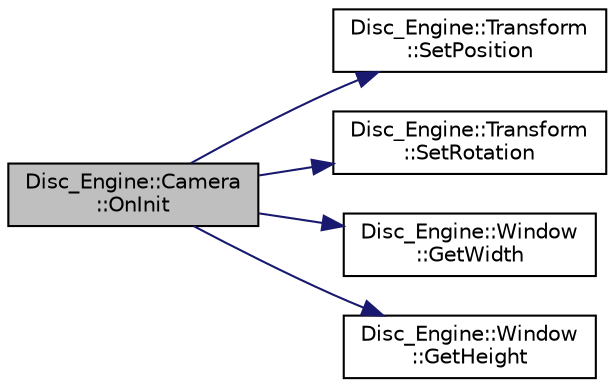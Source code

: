 digraph "Disc_Engine::Camera::OnInit"
{
  edge [fontname="Helvetica",fontsize="10",labelfontname="Helvetica",labelfontsize="10"];
  node [fontname="Helvetica",fontsize="10",shape=record];
  rankdir="LR";
  Node4 [label="Disc_Engine::Camera\l::OnInit",height=0.2,width=0.4,color="black", fillcolor="grey75", style="filled", fontcolor="black"];
  Node4 -> Node5 [color="midnightblue",fontsize="10",style="solid",fontname="Helvetica"];
  Node5 [label="Disc_Engine::Transform\l::SetPosition",height=0.2,width=0.4,color="black", fillcolor="white", style="filled",URL="$class_disc___engine_1_1_transform.html#ae6273120a938b99bbec52900770e6935"];
  Node4 -> Node6 [color="midnightblue",fontsize="10",style="solid",fontname="Helvetica"];
  Node6 [label="Disc_Engine::Transform\l::SetRotation",height=0.2,width=0.4,color="black", fillcolor="white", style="filled",URL="$class_disc___engine_1_1_transform.html#a86a269ca9052de83f6037b3ff88e9a77"];
  Node4 -> Node7 [color="midnightblue",fontsize="10",style="solid",fontname="Helvetica"];
  Node7 [label="Disc_Engine::Window\l::GetWidth",height=0.2,width=0.4,color="black", fillcolor="white", style="filled",URL="$class_disc___engine_1_1_window.html#ac3ff975d1f881d7806656f01d1abad83"];
  Node4 -> Node8 [color="midnightblue",fontsize="10",style="solid",fontname="Helvetica"];
  Node8 [label="Disc_Engine::Window\l::GetHeight",height=0.2,width=0.4,color="black", fillcolor="white", style="filled",URL="$class_disc___engine_1_1_window.html#aa234876b2ba5d3538b717e66c5ccbc5c"];
}
